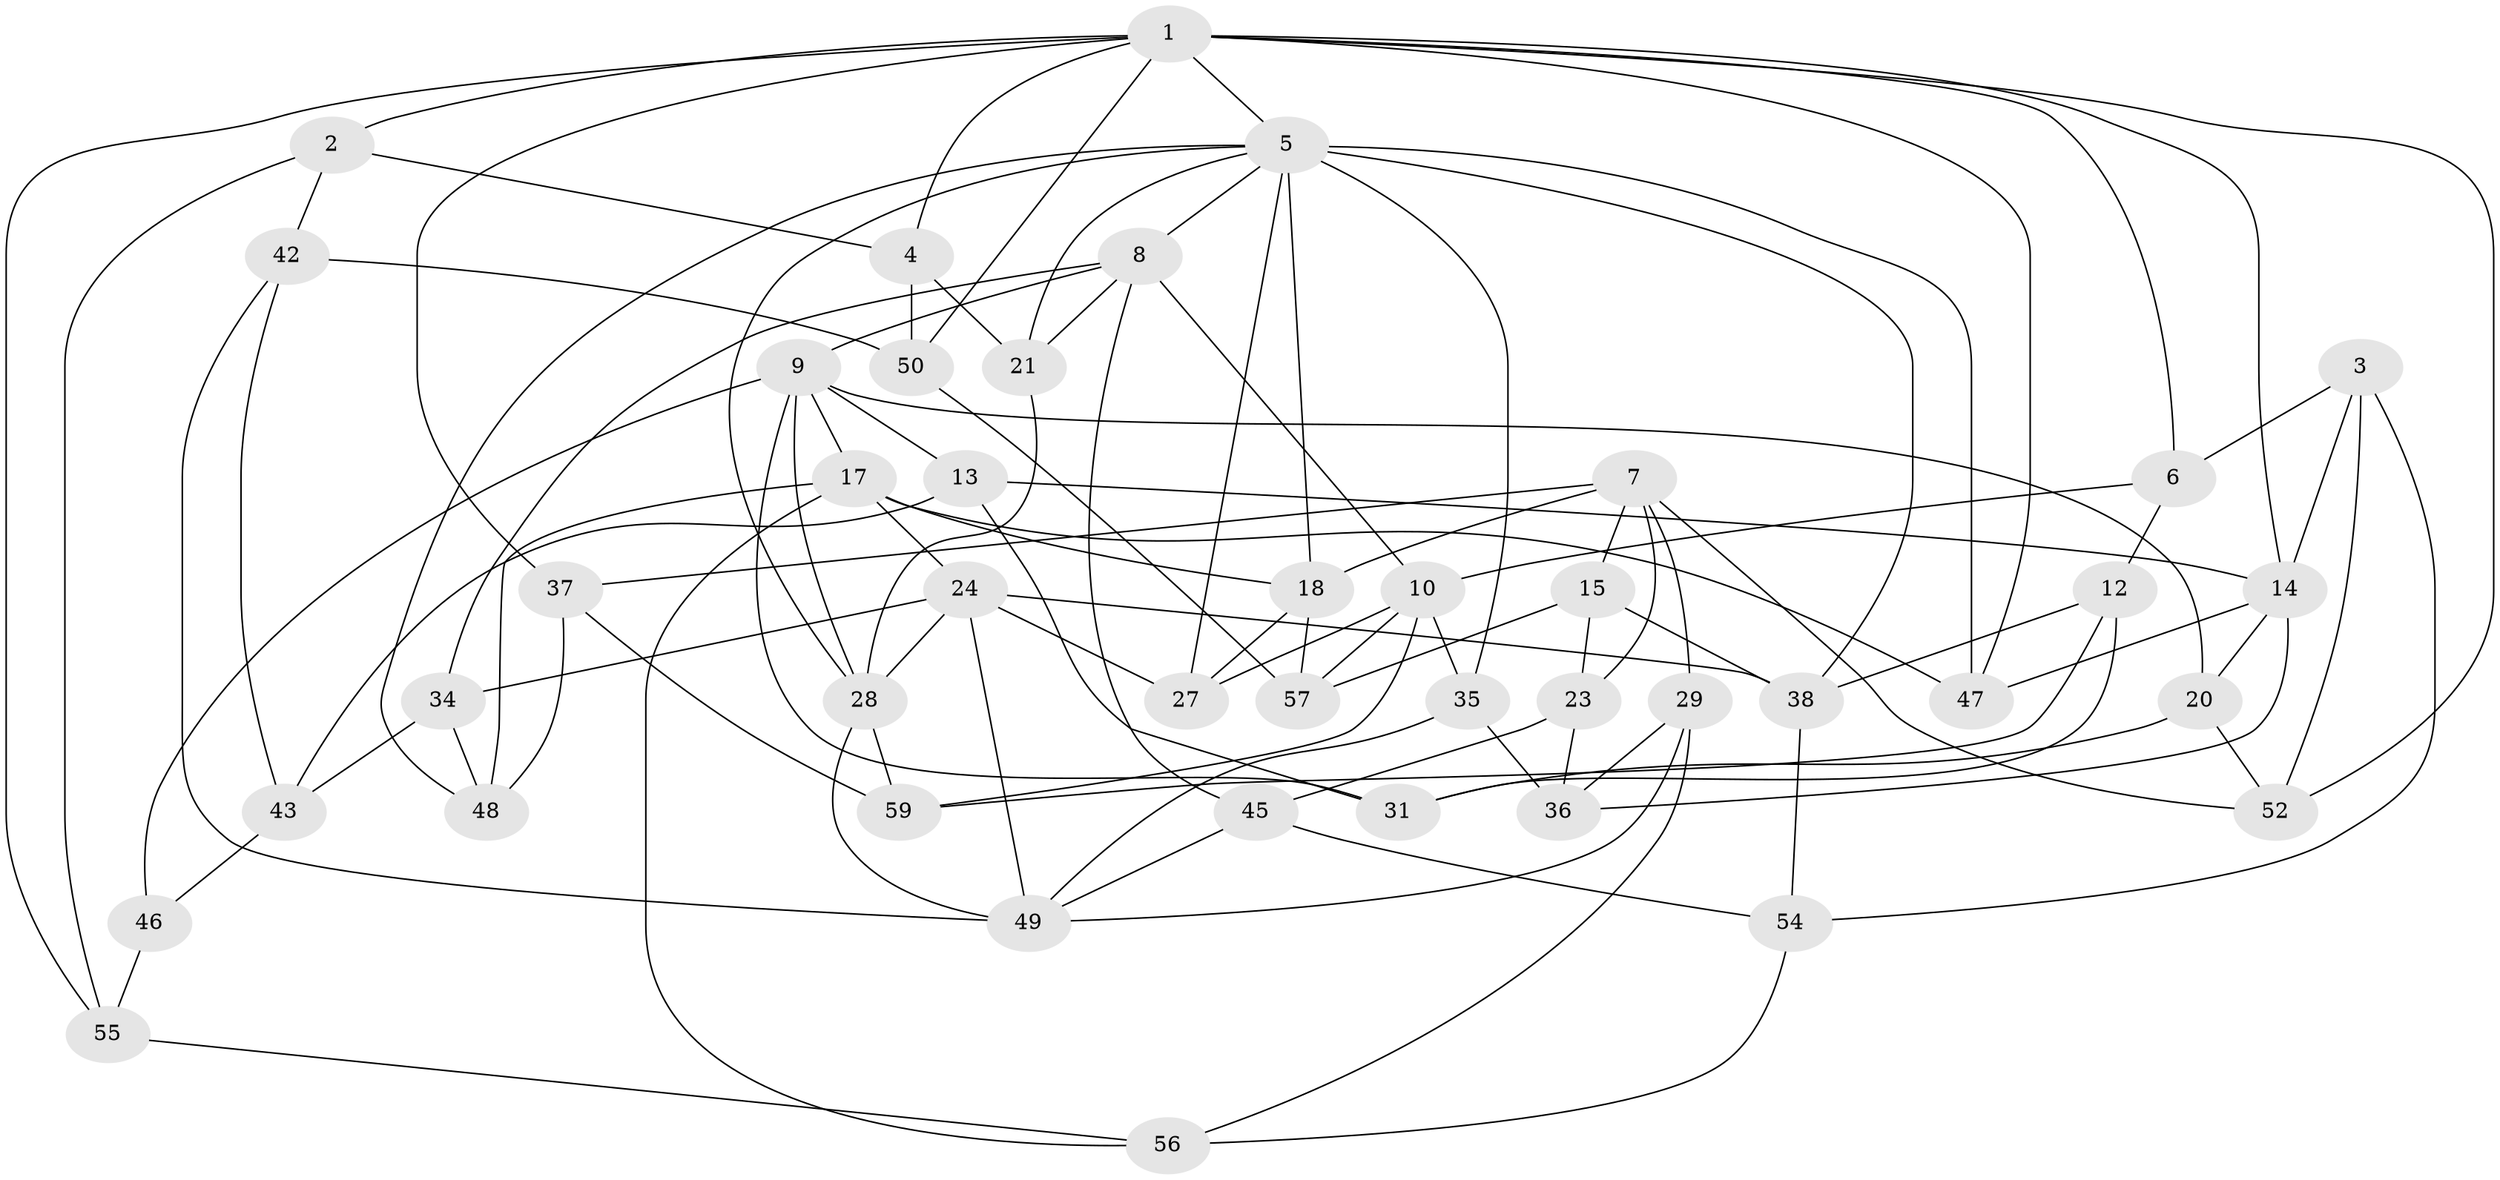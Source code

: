 // original degree distribution, {4: 1.0}
// Generated by graph-tools (version 1.1) at 2025/20/03/04/25 18:20:56]
// undirected, 43 vertices, 102 edges
graph export_dot {
graph [start="1"]
  node [color=gray90,style=filled];
  1 [super="+40+26"];
  2;
  3;
  4;
  5 [super="+16+32"];
  6;
  7 [super="+25"];
  8 [super="+61"];
  9 [super="+19+30"];
  10 [super="+11"];
  12;
  13;
  14 [super="+22"];
  15;
  17 [super="+44"];
  18 [super="+53"];
  20;
  21;
  23;
  24 [super="+58"];
  27;
  28 [super="+51"];
  29;
  31;
  34;
  35;
  36;
  37;
  38 [super="+41"];
  42;
  43;
  45;
  46;
  47;
  48;
  49 [super="+60"];
  50;
  52;
  54;
  55;
  56;
  57;
  59;
  1 -- 55;
  1 -- 2;
  1 -- 4;
  1 -- 47;
  1 -- 5;
  1 -- 50;
  1 -- 52;
  1 -- 37;
  1 -- 6;
  1 -- 14;
  2 -- 4;
  2 -- 42;
  2 -- 55;
  3 -- 54;
  3 -- 52;
  3 -- 6;
  3 -- 14;
  4 -- 21;
  4 -- 50;
  5 -- 21;
  5 -- 18 [weight=2];
  5 -- 27;
  5 -- 38 [weight=2];
  5 -- 47;
  5 -- 35;
  5 -- 48;
  5 -- 28;
  5 -- 8;
  6 -- 12;
  6 -- 10;
  7 -- 52;
  7 -- 23;
  7 -- 37;
  7 -- 18;
  7 -- 29;
  7 -- 15;
  8 -- 34;
  8 -- 45;
  8 -- 10;
  8 -- 9;
  8 -- 21;
  9 -- 46 [weight=2];
  9 -- 13;
  9 -- 20;
  9 -- 17;
  9 -- 28;
  9 -- 31;
  10 -- 57;
  10 -- 59;
  10 -- 27;
  10 -- 35;
  12 -- 31;
  12 -- 59;
  12 -- 38;
  13 -- 31;
  13 -- 14;
  13 -- 43;
  14 -- 47;
  14 -- 20;
  14 -- 36;
  15 -- 57;
  15 -- 23;
  15 -- 38;
  17 -- 47;
  17 -- 24;
  17 -- 48;
  17 -- 18;
  17 -- 56;
  18 -- 27;
  18 -- 57;
  20 -- 31;
  20 -- 52;
  21 -- 28;
  23 -- 45;
  23 -- 36;
  24 -- 27;
  24 -- 34;
  24 -- 28;
  24 -- 49;
  24 -- 38;
  28 -- 59;
  28 -- 49;
  29 -- 49;
  29 -- 56;
  29 -- 36;
  34 -- 43;
  34 -- 48;
  35 -- 36;
  35 -- 49;
  37 -- 59;
  37 -- 48;
  38 -- 54;
  42 -- 49;
  42 -- 50;
  42 -- 43;
  43 -- 46;
  45 -- 54;
  45 -- 49;
  46 -- 55;
  50 -- 57;
  54 -- 56;
  55 -- 56;
}
